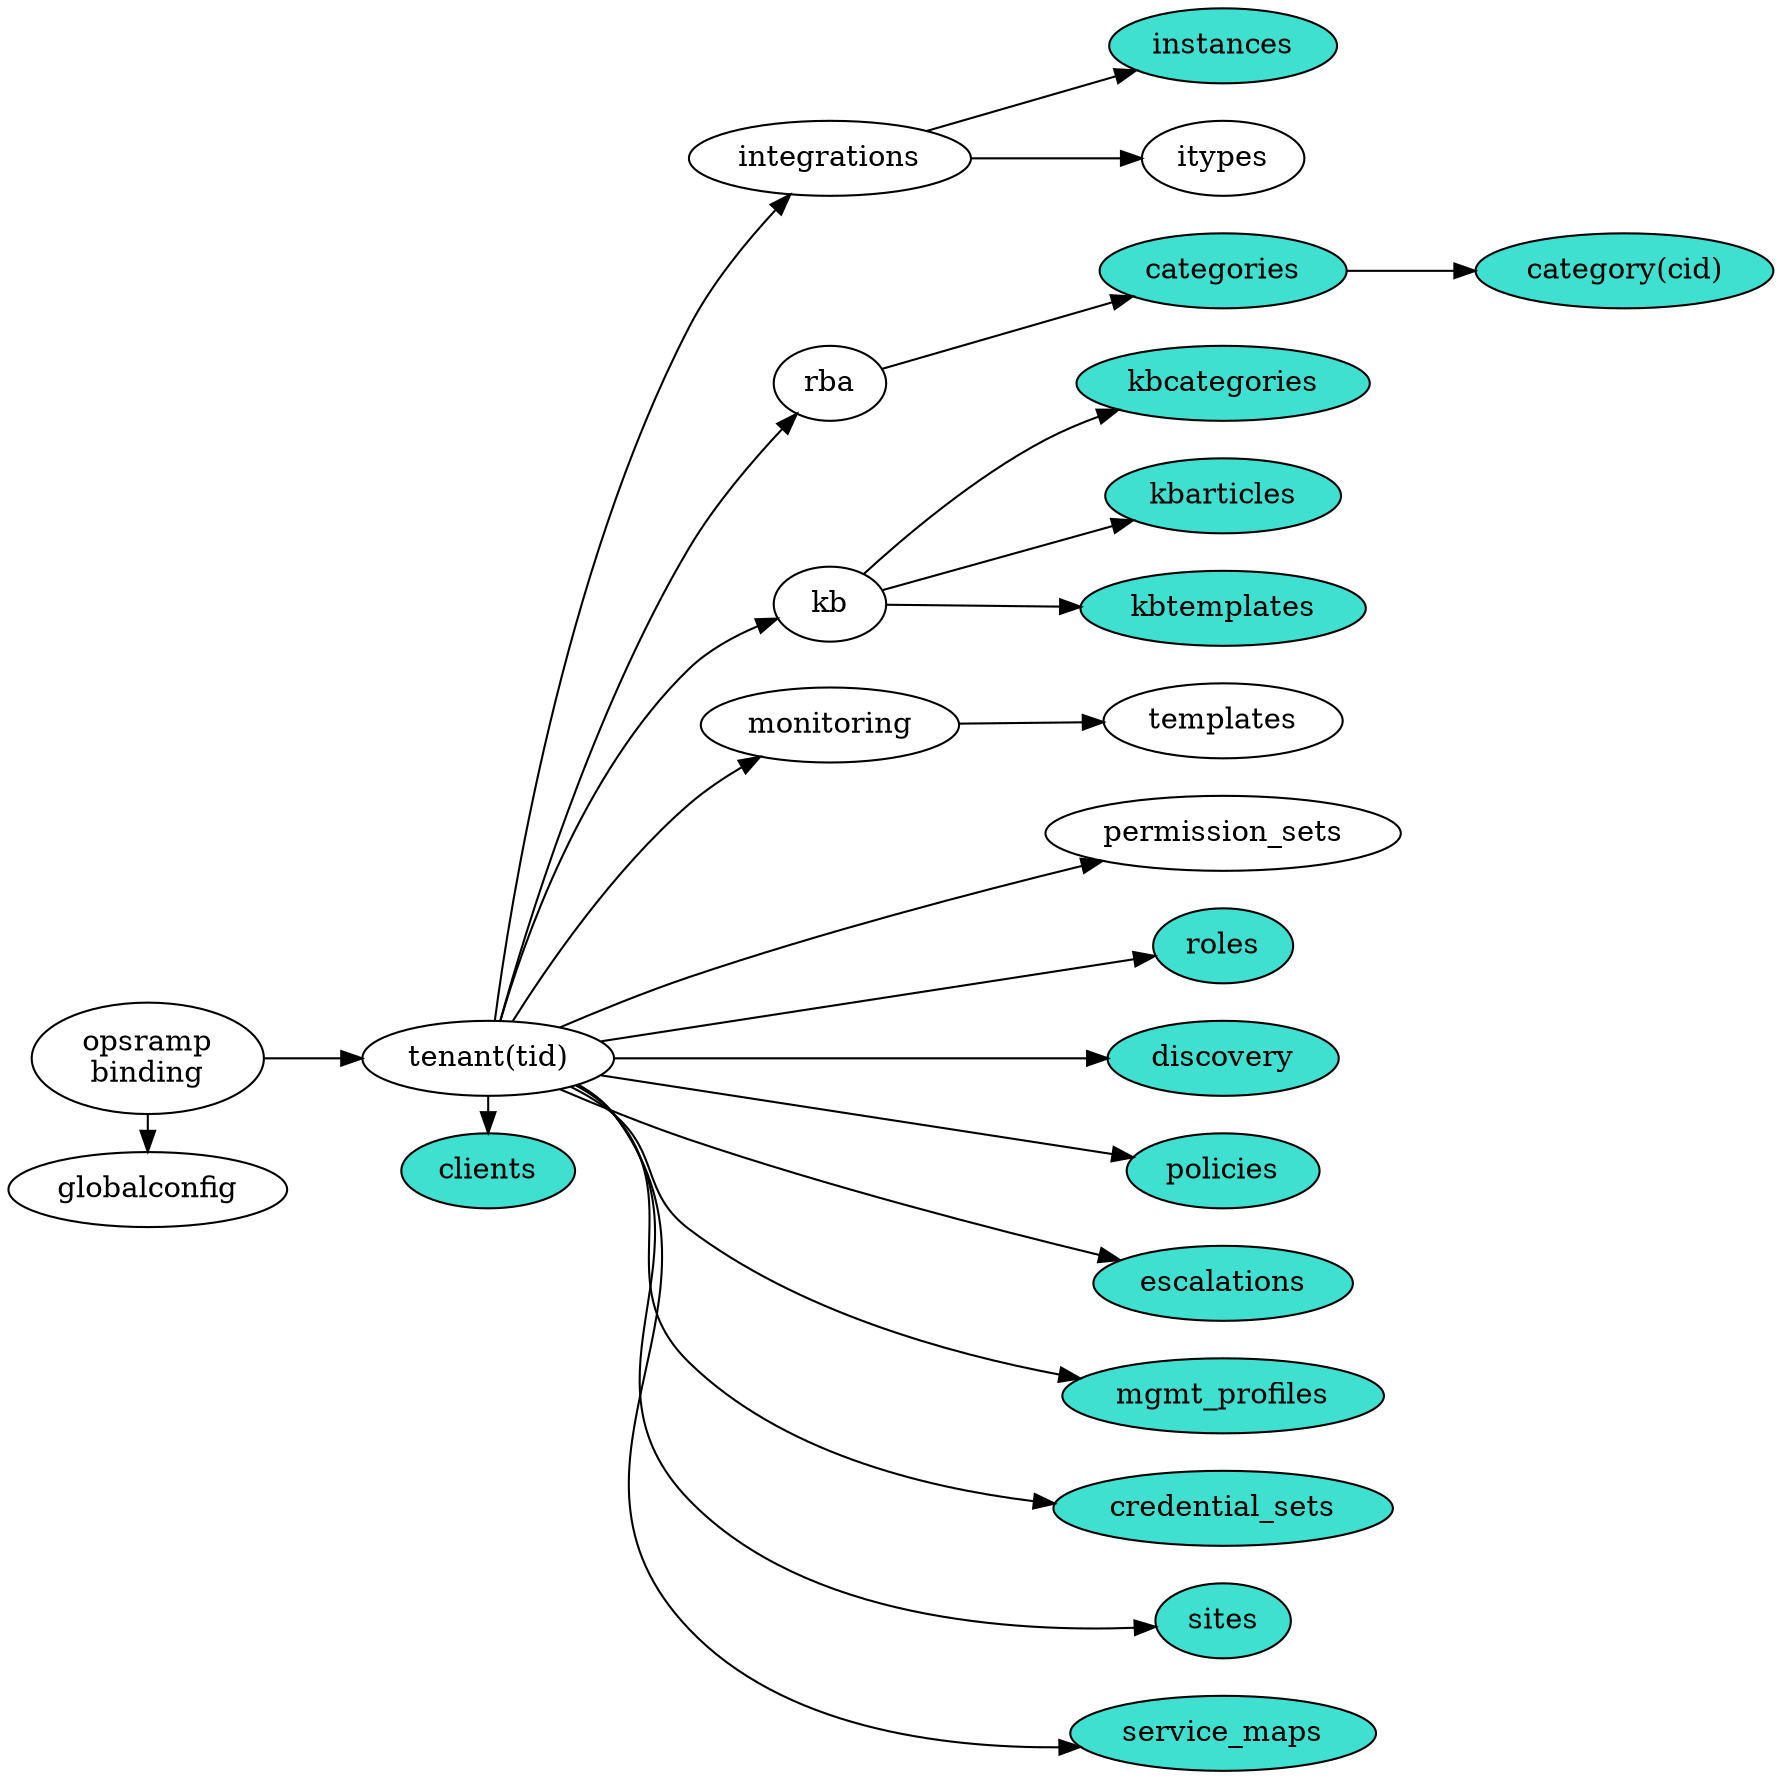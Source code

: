 # classes.dot
# An input file for graphviz that produces a diagram of the relationship
# between the various classes in the python-opsramp language binding.
#
# (c) Copyright 2019-2020 Hewlett Packard Enterprise Development LP
#
# Licensed under the Apache License, Version 2.0 (the "License");
# you may not use this file except in compliance with the License.
# You may obtain a copy of the License at
#
#     http://www.apache.org/licenses/LICENSE-2.0
#
# Unless required by applicable law or agreed to in writing, software
# distributed under the License is distributed on an "AS IS" BASIS,
# WITHOUT WARRANTIES OR CONDITIONS OF ANY KIND, either express or implied.
# See the License for the specific language governing permissions and
# limitations under the License.
#
digraph {
  rankdir="LR";
  binding -> { globalconfig tenant }
  tenant -> { clients integrations rba kb monitoring permission_sets roles discovery policies escalations mgmt_profiles credential_sets sites service_maps }
  rba -> categories
  categories -> category
  monitoring -> templates
  integrations -> { instances itypes }
  kb -> kbcategories
  kb -> kbarticles
  kb -> kbtemplates

  { rank=same binding globalconfig }
  { rank=same tenant clients }
  { rank=same categories templates policies itypes instances discovery credential_sets permission_sets roles escalations mgmt_profiles sites service_maps }

  binding [label="opsramp\nbinding"]
  tenant [label="tenant(tid)"]
  category [label="category(cid)" style="filled" fillcolor="turquoise"]
  instances [style="filled" fillcolor="turquoise"]
  categories [style="filled" fillcolor="turquoise"]
  policies [style="filled" fillcolor="turquoise"]
  clients [style="filled" fillcolor="turquoise"]
  discovery [style="filled" fillcolor="turquoise"]
  credential_sets [style="filled" fillcolor="turquoise"]
  roles [style="filled" fillcolor="turquoise"]
  escalations [style="filled" fillcolor="turquoise"]
  mgmt_profiles [style="filled" fillcolor="turquoise"]
  sites [style="filled" fillcolor="turquoise"]
  service_maps [style="filled" fillcolor="turquoise"]
  kbcategories [style="filled" fillcolor="turquoise"]
  kbarticles [style="filled" fillcolor="turquoise"]
  kbtemplates [style="filled" fillcolor="turquoise"]
}
